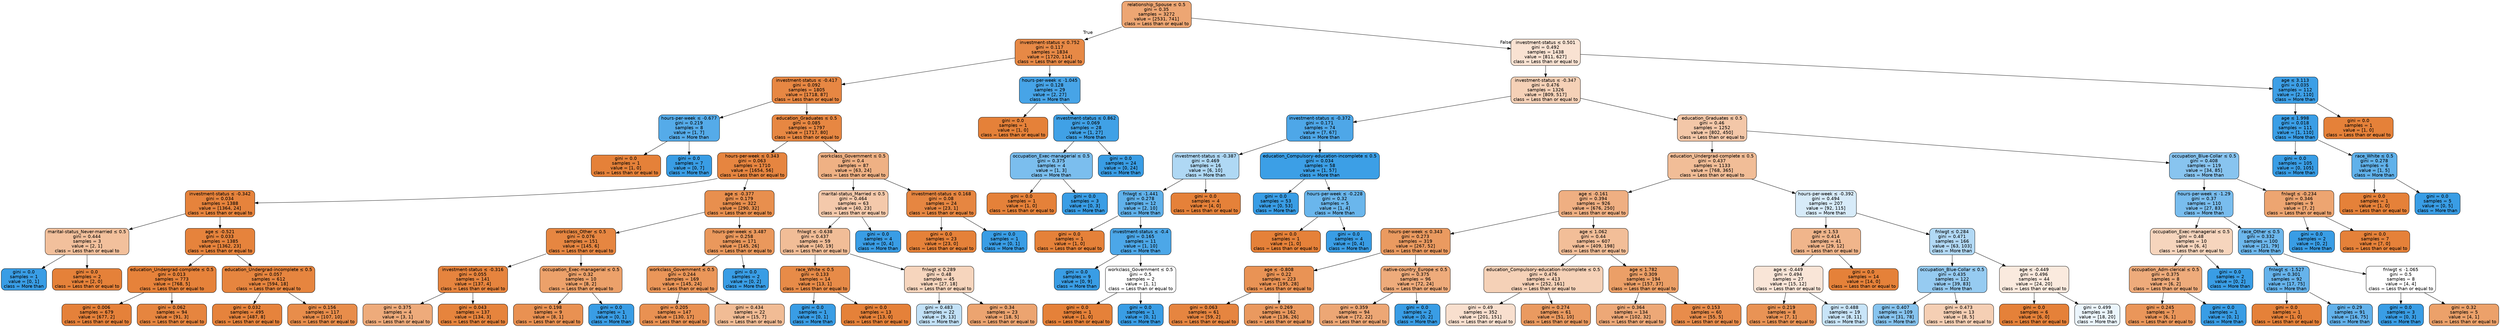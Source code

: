 digraph Tree {
node [shape=box, style="filled, rounded", color="black", fontname=helvetica] ;
edge [fontname=helvetica] ;
0 [label=<relationship_Spouse &le; 0.5<br/>gini = 0.35<br/>samples = 3272<br/>value = [2531, 741]<br/>class = Less than or equal to>, fillcolor="#e58139b4"] ;
1 [label=<investment-status &le; 0.752<br/>gini = 0.117<br/>samples = 1834<br/>value = [1720, 114]<br/>class = Less than or equal to>, fillcolor="#e58139ee"] ;
0 -> 1 [labeldistance=2.5, labelangle=45, headlabel="True"] ;
2 [label=<investment-status &le; -0.417<br/>gini = 0.092<br/>samples = 1805<br/>value = [1718, 87]<br/>class = Less than or equal to>, fillcolor="#e58139f2"] ;
1 -> 2 ;
3 [label=<hours-per-week &le; -0.677<br/>gini = 0.219<br/>samples = 8<br/>value = [1, 7]<br/>class = More than>, fillcolor="#399de5db"] ;
2 -> 3 ;
4 [label=<gini = 0.0<br/>samples = 1<br/>value = [1, 0]<br/>class = Less than or equal to>, fillcolor="#e58139ff"] ;
3 -> 4 ;
5 [label=<gini = 0.0<br/>samples = 7<br/>value = [0, 7]<br/>class = More than>, fillcolor="#399de5ff"] ;
3 -> 5 ;
6 [label=<education_Graduates &le; 0.5<br/>gini = 0.085<br/>samples = 1797<br/>value = [1717, 80]<br/>class = Less than or equal to>, fillcolor="#e58139f3"] ;
2 -> 6 ;
7 [label=<hours-per-week &le; 0.343<br/>gini = 0.063<br/>samples = 1710<br/>value = [1654, 56]<br/>class = Less than or equal to>, fillcolor="#e58139f6"] ;
6 -> 7 ;
8 [label=<investment-status &le; -0.342<br/>gini = 0.034<br/>samples = 1388<br/>value = [1364, 24]<br/>class = Less than or equal to>, fillcolor="#e58139fb"] ;
7 -> 8 ;
9 [label=<marital-status_Never-married &le; 0.5<br/>gini = 0.444<br/>samples = 3<br/>value = [2, 1]<br/>class = Less than or equal to>, fillcolor="#e581397f"] ;
8 -> 9 ;
10 [label=<gini = 0.0<br/>samples = 1<br/>value = [0, 1]<br/>class = More than>, fillcolor="#399de5ff"] ;
9 -> 10 ;
11 [label=<gini = 0.0<br/>samples = 2<br/>value = [2, 0]<br/>class = Less than or equal to>, fillcolor="#e58139ff"] ;
9 -> 11 ;
12 [label=<age &le; -0.521<br/>gini = 0.033<br/>samples = 1385<br/>value = [1362, 23]<br/>class = Less than or equal to>, fillcolor="#e58139fb"] ;
8 -> 12 ;
13 [label=<education_Undergrad-complete &le; 0.5<br/>gini = 0.013<br/>samples = 773<br/>value = [768, 5]<br/>class = Less than or equal to>, fillcolor="#e58139fd"] ;
12 -> 13 ;
14 [label=<gini = 0.006<br/>samples = 679<br/>value = [677, 2]<br/>class = Less than or equal to>, fillcolor="#e58139fe"] ;
13 -> 14 ;
15 [label=<gini = 0.062<br/>samples = 94<br/>value = [91, 3]<br/>class = Less than or equal to>, fillcolor="#e58139f7"] ;
13 -> 15 ;
16 [label=<education_Undergrad-incomplete &le; 0.5<br/>gini = 0.057<br/>samples = 612<br/>value = [594, 18]<br/>class = Less than or equal to>, fillcolor="#e58139f7"] ;
12 -> 16 ;
17 [label=<gini = 0.032<br/>samples = 495<br/>value = [487, 8]<br/>class = Less than or equal to>, fillcolor="#e58139fb"] ;
16 -> 17 ;
18 [label=<gini = 0.156<br/>samples = 117<br/>value = [107, 10]<br/>class = Less than or equal to>, fillcolor="#e58139e7"] ;
16 -> 18 ;
19 [label=<age &le; -0.377<br/>gini = 0.179<br/>samples = 322<br/>value = [290, 32]<br/>class = Less than or equal to>, fillcolor="#e58139e3"] ;
7 -> 19 ;
20 [label=<workclass_Other &le; 0.5<br/>gini = 0.076<br/>samples = 151<br/>value = [145, 6]<br/>class = Less than or equal to>, fillcolor="#e58139f4"] ;
19 -> 20 ;
21 [label=<investment-status &le; -0.316<br/>gini = 0.055<br/>samples = 141<br/>value = [137, 4]<br/>class = Less than or equal to>, fillcolor="#e58139f8"] ;
20 -> 21 ;
22 [label=<gini = 0.375<br/>samples = 4<br/>value = [3, 1]<br/>class = Less than or equal to>, fillcolor="#e58139aa"] ;
21 -> 22 ;
23 [label=<gini = 0.043<br/>samples = 137<br/>value = [134, 3]<br/>class = Less than or equal to>, fillcolor="#e58139f9"] ;
21 -> 23 ;
24 [label=<occupation_Exec-managerial &le; 0.5<br/>gini = 0.32<br/>samples = 10<br/>value = [8, 2]<br/>class = Less than or equal to>, fillcolor="#e58139bf"] ;
20 -> 24 ;
25 [label=<gini = 0.198<br/>samples = 9<br/>value = [8, 1]<br/>class = Less than or equal to>, fillcolor="#e58139df"] ;
24 -> 25 ;
26 [label=<gini = 0.0<br/>samples = 1<br/>value = [0, 1]<br/>class = More than>, fillcolor="#399de5ff"] ;
24 -> 26 ;
27 [label=<hours-per-week &le; 3.487<br/>gini = 0.258<br/>samples = 171<br/>value = [145, 26]<br/>class = Less than or equal to>, fillcolor="#e58139d1"] ;
19 -> 27 ;
28 [label=<workclass_Government &le; 0.5<br/>gini = 0.244<br/>samples = 169<br/>value = [145, 24]<br/>class = Less than or equal to>, fillcolor="#e58139d5"] ;
27 -> 28 ;
29 [label=<gini = 0.205<br/>samples = 147<br/>value = [130, 17]<br/>class = Less than or equal to>, fillcolor="#e58139de"] ;
28 -> 29 ;
30 [label=<gini = 0.434<br/>samples = 22<br/>value = [15, 7]<br/>class = Less than or equal to>, fillcolor="#e5813988"] ;
28 -> 30 ;
31 [label=<gini = 0.0<br/>samples = 2<br/>value = [0, 2]<br/>class = More than>, fillcolor="#399de5ff"] ;
27 -> 31 ;
32 [label=<workclass_Government &le; 0.5<br/>gini = 0.4<br/>samples = 87<br/>value = [63, 24]<br/>class = Less than or equal to>, fillcolor="#e581399e"] ;
6 -> 32 ;
33 [label=<marital-status_Married &le; 0.5<br/>gini = 0.464<br/>samples = 63<br/>value = [40, 23]<br/>class = Less than or equal to>, fillcolor="#e581396c"] ;
32 -> 33 ;
34 [label=<fnlwgt &le; -0.638<br/>gini = 0.437<br/>samples = 59<br/>value = [40, 19]<br/>class = Less than or equal to>, fillcolor="#e5813986"] ;
33 -> 34 ;
35 [label=<race_White &le; 0.5<br/>gini = 0.133<br/>samples = 14<br/>value = [13, 1]<br/>class = Less than or equal to>, fillcolor="#e58139eb"] ;
34 -> 35 ;
36 [label=<gini = 0.0<br/>samples = 1<br/>value = [0, 1]<br/>class = More than>, fillcolor="#399de5ff"] ;
35 -> 36 ;
37 [label=<gini = 0.0<br/>samples = 13<br/>value = [13, 0]<br/>class = Less than or equal to>, fillcolor="#e58139ff"] ;
35 -> 37 ;
38 [label=<fnlwgt &le; 0.289<br/>gini = 0.48<br/>samples = 45<br/>value = [27, 18]<br/>class = Less than or equal to>, fillcolor="#e5813955"] ;
34 -> 38 ;
39 [label=<gini = 0.483<br/>samples = 22<br/>value = [9, 13]<br/>class = More than>, fillcolor="#399de54e"] ;
38 -> 39 ;
40 [label=<gini = 0.34<br/>samples = 23<br/>value = [18, 5]<br/>class = Less than or equal to>, fillcolor="#e58139b8"] ;
38 -> 40 ;
41 [label=<gini = 0.0<br/>samples = 4<br/>value = [0, 4]<br/>class = More than>, fillcolor="#399de5ff"] ;
33 -> 41 ;
42 [label=<investment-status &le; 0.168<br/>gini = 0.08<br/>samples = 24<br/>value = [23, 1]<br/>class = Less than or equal to>, fillcolor="#e58139f4"] ;
32 -> 42 ;
43 [label=<gini = 0.0<br/>samples = 23<br/>value = [23, 0]<br/>class = Less than or equal to>, fillcolor="#e58139ff"] ;
42 -> 43 ;
44 [label=<gini = 0.0<br/>samples = 1<br/>value = [0, 1]<br/>class = More than>, fillcolor="#399de5ff"] ;
42 -> 44 ;
45 [label=<hours-per-week &le; -1.045<br/>gini = 0.128<br/>samples = 29<br/>value = [2, 27]<br/>class = More than>, fillcolor="#399de5ec"] ;
1 -> 45 ;
46 [label=<gini = 0.0<br/>samples = 1<br/>value = [1, 0]<br/>class = Less than or equal to>, fillcolor="#e58139ff"] ;
45 -> 46 ;
47 [label=<investment-status &le; 0.862<br/>gini = 0.069<br/>samples = 28<br/>value = [1, 27]<br/>class = More than>, fillcolor="#399de5f6"] ;
45 -> 47 ;
48 [label=<occupation_Exec-managerial &le; 0.5<br/>gini = 0.375<br/>samples = 4<br/>value = [1, 3]<br/>class = More than>, fillcolor="#399de5aa"] ;
47 -> 48 ;
49 [label=<gini = 0.0<br/>samples = 1<br/>value = [1, 0]<br/>class = Less than or equal to>, fillcolor="#e58139ff"] ;
48 -> 49 ;
50 [label=<gini = 0.0<br/>samples = 3<br/>value = [0, 3]<br/>class = More than>, fillcolor="#399de5ff"] ;
48 -> 50 ;
51 [label=<gini = 0.0<br/>samples = 24<br/>value = [0, 24]<br/>class = More than>, fillcolor="#399de5ff"] ;
47 -> 51 ;
52 [label=<investment-status &le; 0.501<br/>gini = 0.492<br/>samples = 1438<br/>value = [811, 627]<br/>class = Less than or equal to>, fillcolor="#e581393a"] ;
0 -> 52 [labeldistance=2.5, labelangle=-45, headlabel="False"] ;
53 [label=<investment-status &le; -0.347<br/>gini = 0.476<br/>samples = 1326<br/>value = [809, 517]<br/>class = Less than or equal to>, fillcolor="#e581395c"] ;
52 -> 53 ;
54 [label=<investment-status &le; -0.372<br/>gini = 0.171<br/>samples = 74<br/>value = [7, 67]<br/>class = More than>, fillcolor="#399de5e4"] ;
53 -> 54 ;
55 [label=<investment-status &le; -0.387<br/>gini = 0.469<br/>samples = 16<br/>value = [6, 10]<br/>class = More than>, fillcolor="#399de566"] ;
54 -> 55 ;
56 [label=<fnlwgt &le; -1.441<br/>gini = 0.278<br/>samples = 12<br/>value = [2, 10]<br/>class = More than>, fillcolor="#399de5cc"] ;
55 -> 56 ;
57 [label=<gini = 0.0<br/>samples = 1<br/>value = [1, 0]<br/>class = Less than or equal to>, fillcolor="#e58139ff"] ;
56 -> 57 ;
58 [label=<investment-status &le; -0.4<br/>gini = 0.165<br/>samples = 11<br/>value = [1, 10]<br/>class = More than>, fillcolor="#399de5e6"] ;
56 -> 58 ;
59 [label=<gini = 0.0<br/>samples = 9<br/>value = [0, 9]<br/>class = More than>, fillcolor="#399de5ff"] ;
58 -> 59 ;
60 [label=<workclass_Government &le; 0.5<br/>gini = 0.5<br/>samples = 2<br/>value = [1, 1]<br/>class = Less than or equal to>, fillcolor="#e5813900"] ;
58 -> 60 ;
61 [label=<gini = 0.0<br/>samples = 1<br/>value = [1, 0]<br/>class = Less than or equal to>, fillcolor="#e58139ff"] ;
60 -> 61 ;
62 [label=<gini = 0.0<br/>samples = 1<br/>value = [0, 1]<br/>class = More than>, fillcolor="#399de5ff"] ;
60 -> 62 ;
63 [label=<gini = 0.0<br/>samples = 4<br/>value = [4, 0]<br/>class = Less than or equal to>, fillcolor="#e58139ff"] ;
55 -> 63 ;
64 [label=<education_Compulsory-education-incomplete &le; 0.5<br/>gini = 0.034<br/>samples = 58<br/>value = [1, 57]<br/>class = More than>, fillcolor="#399de5fb"] ;
54 -> 64 ;
65 [label=<gini = 0.0<br/>samples = 53<br/>value = [0, 53]<br/>class = More than>, fillcolor="#399de5ff"] ;
64 -> 65 ;
66 [label=<hours-per-week &le; -0.228<br/>gini = 0.32<br/>samples = 5<br/>value = [1, 4]<br/>class = More than>, fillcolor="#399de5bf"] ;
64 -> 66 ;
67 [label=<gini = 0.0<br/>samples = 1<br/>value = [1, 0]<br/>class = Less than or equal to>, fillcolor="#e58139ff"] ;
66 -> 67 ;
68 [label=<gini = 0.0<br/>samples = 4<br/>value = [0, 4]<br/>class = More than>, fillcolor="#399de5ff"] ;
66 -> 68 ;
69 [label=<education_Graduates &le; 0.5<br/>gini = 0.46<br/>samples = 1252<br/>value = [802, 450]<br/>class = Less than or equal to>, fillcolor="#e5813970"] ;
53 -> 69 ;
70 [label=<education_Undergrad-complete &le; 0.5<br/>gini = 0.437<br/>samples = 1133<br/>value = [768, 365]<br/>class = Less than or equal to>, fillcolor="#e5813986"] ;
69 -> 70 ;
71 [label=<age &le; -0.161<br/>gini = 0.394<br/>samples = 926<br/>value = [676, 250]<br/>class = Less than or equal to>, fillcolor="#e58139a1"] ;
70 -> 71 ;
72 [label=<hours-per-week &le; 0.343<br/>gini = 0.273<br/>samples = 319<br/>value = [267, 52]<br/>class = Less than or equal to>, fillcolor="#e58139cd"] ;
71 -> 72 ;
73 [label=<age &le; -0.808<br/>gini = 0.22<br/>samples = 223<br/>value = [195, 28]<br/>class = Less than or equal to>, fillcolor="#e58139da"] ;
72 -> 73 ;
74 [label=<gini = 0.063<br/>samples = 61<br/>value = [59, 2]<br/>class = Less than or equal to>, fillcolor="#e58139f6"] ;
73 -> 74 ;
75 [label=<gini = 0.269<br/>samples = 162<br/>value = [136, 26]<br/>class = Less than or equal to>, fillcolor="#e58139ce"] ;
73 -> 75 ;
76 [label=<native-country_Europe &le; 0.5<br/>gini = 0.375<br/>samples = 96<br/>value = [72, 24]<br/>class = Less than or equal to>, fillcolor="#e58139aa"] ;
72 -> 76 ;
77 [label=<gini = 0.359<br/>samples = 94<br/>value = [72, 22]<br/>class = Less than or equal to>, fillcolor="#e58139b1"] ;
76 -> 77 ;
78 [label=<gini = 0.0<br/>samples = 2<br/>value = [0, 2]<br/>class = More than>, fillcolor="#399de5ff"] ;
76 -> 78 ;
79 [label=<age &le; 1.062<br/>gini = 0.44<br/>samples = 607<br/>value = [409, 198]<br/>class = Less than or equal to>, fillcolor="#e5813984"] ;
71 -> 79 ;
80 [label=<education_Compulsory-education-incomplete &le; 0.5<br/>gini = 0.476<br/>samples = 413<br/>value = [252, 161]<br/>class = Less than or equal to>, fillcolor="#e581395c"] ;
79 -> 80 ;
81 [label=<gini = 0.49<br/>samples = 352<br/>value = [201, 151]<br/>class = Less than or equal to>, fillcolor="#e581393f"] ;
80 -> 81 ;
82 [label=<gini = 0.274<br/>samples = 61<br/>value = [51, 10]<br/>class = Less than or equal to>, fillcolor="#e58139cd"] ;
80 -> 82 ;
83 [label=<age &le; 1.782<br/>gini = 0.309<br/>samples = 194<br/>value = [157, 37]<br/>class = Less than or equal to>, fillcolor="#e58139c3"] ;
79 -> 83 ;
84 [label=<gini = 0.364<br/>samples = 134<br/>value = [102, 32]<br/>class = Less than or equal to>, fillcolor="#e58139af"] ;
83 -> 84 ;
85 [label=<gini = 0.153<br/>samples = 60<br/>value = [55, 5]<br/>class = Less than or equal to>, fillcolor="#e58139e8"] ;
83 -> 85 ;
86 [label=<hours-per-week &le; -0.392<br/>gini = 0.494<br/>samples = 207<br/>value = [92, 115]<br/>class = More than>, fillcolor="#399de533"] ;
70 -> 86 ;
87 [label=<age &le; 1.53<br/>gini = 0.414<br/>samples = 41<br/>value = [29, 12]<br/>class = Less than or equal to>, fillcolor="#e5813995"] ;
86 -> 87 ;
88 [label=<age &le; -0.449<br/>gini = 0.494<br/>samples = 27<br/>value = [15, 12]<br/>class = Less than or equal to>, fillcolor="#e5813933"] ;
87 -> 88 ;
89 [label=<gini = 0.219<br/>samples = 8<br/>value = [7, 1]<br/>class = Less than or equal to>, fillcolor="#e58139db"] ;
88 -> 89 ;
90 [label=<gini = 0.488<br/>samples = 19<br/>value = [8, 11]<br/>class = More than>, fillcolor="#399de546"] ;
88 -> 90 ;
91 [label=<gini = 0.0<br/>samples = 14<br/>value = [14, 0]<br/>class = Less than or equal to>, fillcolor="#e58139ff"] ;
87 -> 91 ;
92 [label=<fnlwgt &le; 0.284<br/>gini = 0.471<br/>samples = 166<br/>value = [63, 103]<br/>class = More than>, fillcolor="#399de563"] ;
86 -> 92 ;
93 [label=<occupation_Blue-Collar &le; 0.5<br/>gini = 0.435<br/>samples = 122<br/>value = [39, 83]<br/>class = More than>, fillcolor="#399de587"] ;
92 -> 93 ;
94 [label=<gini = 0.407<br/>samples = 109<br/>value = [31, 78]<br/>class = More than>, fillcolor="#399de59a"] ;
93 -> 94 ;
95 [label=<gini = 0.473<br/>samples = 13<br/>value = [8, 5]<br/>class = Less than or equal to>, fillcolor="#e5813960"] ;
93 -> 95 ;
96 [label=<age &le; -0.449<br/>gini = 0.496<br/>samples = 44<br/>value = [24, 20]<br/>class = Less than or equal to>, fillcolor="#e581392a"] ;
92 -> 96 ;
97 [label=<gini = 0.0<br/>samples = 6<br/>value = [6, 0]<br/>class = Less than or equal to>, fillcolor="#e58139ff"] ;
96 -> 97 ;
98 [label=<gini = 0.499<br/>samples = 38<br/>value = [18, 20]<br/>class = More than>, fillcolor="#399de519"] ;
96 -> 98 ;
99 [label=<occupation_Blue-Collar &le; 0.5<br/>gini = 0.408<br/>samples = 119<br/>value = [34, 85]<br/>class = More than>, fillcolor="#399de599"] ;
69 -> 99 ;
100 [label=<hours-per-week &le; -1.29<br/>gini = 0.37<br/>samples = 110<br/>value = [27, 83]<br/>class = More than>, fillcolor="#399de5ac"] ;
99 -> 100 ;
101 [label=<occupation_Exec-managerial &le; 0.5<br/>gini = 0.48<br/>samples = 10<br/>value = [6, 4]<br/>class = Less than or equal to>, fillcolor="#e5813955"] ;
100 -> 101 ;
102 [label=<occupation_Adm-clerical &le; 0.5<br/>gini = 0.375<br/>samples = 8<br/>value = [6, 2]<br/>class = Less than or equal to>, fillcolor="#e58139aa"] ;
101 -> 102 ;
103 [label=<gini = 0.245<br/>samples = 7<br/>value = [6, 1]<br/>class = Less than or equal to>, fillcolor="#e58139d4"] ;
102 -> 103 ;
104 [label=<gini = 0.0<br/>samples = 1<br/>value = [0, 1]<br/>class = More than>, fillcolor="#399de5ff"] ;
102 -> 104 ;
105 [label=<gini = 0.0<br/>samples = 2<br/>value = [0, 2]<br/>class = More than>, fillcolor="#399de5ff"] ;
101 -> 105 ;
106 [label=<race_Other &le; 0.5<br/>gini = 0.332<br/>samples = 100<br/>value = [21, 79]<br/>class = More than>, fillcolor="#399de5bb"] ;
100 -> 106 ;
107 [label=<fnlwgt &le; -1.527<br/>gini = 0.301<br/>samples = 92<br/>value = [17, 75]<br/>class = More than>, fillcolor="#399de5c5"] ;
106 -> 107 ;
108 [label=<gini = 0.0<br/>samples = 1<br/>value = [1, 0]<br/>class = Less than or equal to>, fillcolor="#e58139ff"] ;
107 -> 108 ;
109 [label=<gini = 0.29<br/>samples = 91<br/>value = [16, 75]<br/>class = More than>, fillcolor="#399de5c9"] ;
107 -> 109 ;
110 [label=<fnlwgt &le; -1.065<br/>gini = 0.5<br/>samples = 8<br/>value = [4, 4]<br/>class = Less than or equal to>, fillcolor="#e5813900"] ;
106 -> 110 ;
111 [label=<gini = 0.0<br/>samples = 3<br/>value = [0, 3]<br/>class = More than>, fillcolor="#399de5ff"] ;
110 -> 111 ;
112 [label=<gini = 0.32<br/>samples = 5<br/>value = [4, 1]<br/>class = Less than or equal to>, fillcolor="#e58139bf"] ;
110 -> 112 ;
113 [label=<fnlwgt &le; -0.234<br/>gini = 0.346<br/>samples = 9<br/>value = [7, 2]<br/>class = Less than or equal to>, fillcolor="#e58139b6"] ;
99 -> 113 ;
114 [label=<gini = 0.0<br/>samples = 2<br/>value = [0, 2]<br/>class = More than>, fillcolor="#399de5ff"] ;
113 -> 114 ;
115 [label=<gini = 0.0<br/>samples = 7<br/>value = [7, 0]<br/>class = Less than or equal to>, fillcolor="#e58139ff"] ;
113 -> 115 ;
116 [label=<age &le; 3.113<br/>gini = 0.035<br/>samples = 112<br/>value = [2, 110]<br/>class = More than>, fillcolor="#399de5fa"] ;
52 -> 116 ;
117 [label=<age &le; 1.998<br/>gini = 0.018<br/>samples = 111<br/>value = [1, 110]<br/>class = More than>, fillcolor="#399de5fd"] ;
116 -> 117 ;
118 [label=<gini = 0.0<br/>samples = 105<br/>value = [0, 105]<br/>class = More than>, fillcolor="#399de5ff"] ;
117 -> 118 ;
119 [label=<race_White &le; 0.5<br/>gini = 0.278<br/>samples = 6<br/>value = [1, 5]<br/>class = More than>, fillcolor="#399de5cc"] ;
117 -> 119 ;
120 [label=<gini = 0.0<br/>samples = 1<br/>value = [1, 0]<br/>class = Less than or equal to>, fillcolor="#e58139ff"] ;
119 -> 120 ;
121 [label=<gini = 0.0<br/>samples = 5<br/>value = [0, 5]<br/>class = More than>, fillcolor="#399de5ff"] ;
119 -> 121 ;
122 [label=<gini = 0.0<br/>samples = 1<br/>value = [1, 0]<br/>class = Less than or equal to>, fillcolor="#e58139ff"] ;
116 -> 122 ;
}